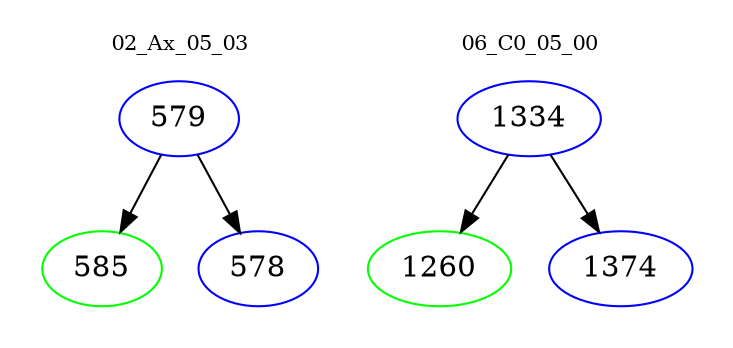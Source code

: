 digraph{
subgraph cluster_0 {
color = white
label = "02_Ax_05_03";
fontsize=10;
T0_579 [label="579", color="blue"]
T0_579 -> T0_585 [color="black"]
T0_585 [label="585", color="green"]
T0_579 -> T0_578 [color="black"]
T0_578 [label="578", color="blue"]
}
subgraph cluster_1 {
color = white
label = "06_C0_05_00";
fontsize=10;
T1_1334 [label="1334", color="blue"]
T1_1334 -> T1_1260 [color="black"]
T1_1260 [label="1260", color="green"]
T1_1334 -> T1_1374 [color="black"]
T1_1374 [label="1374", color="blue"]
}
}
